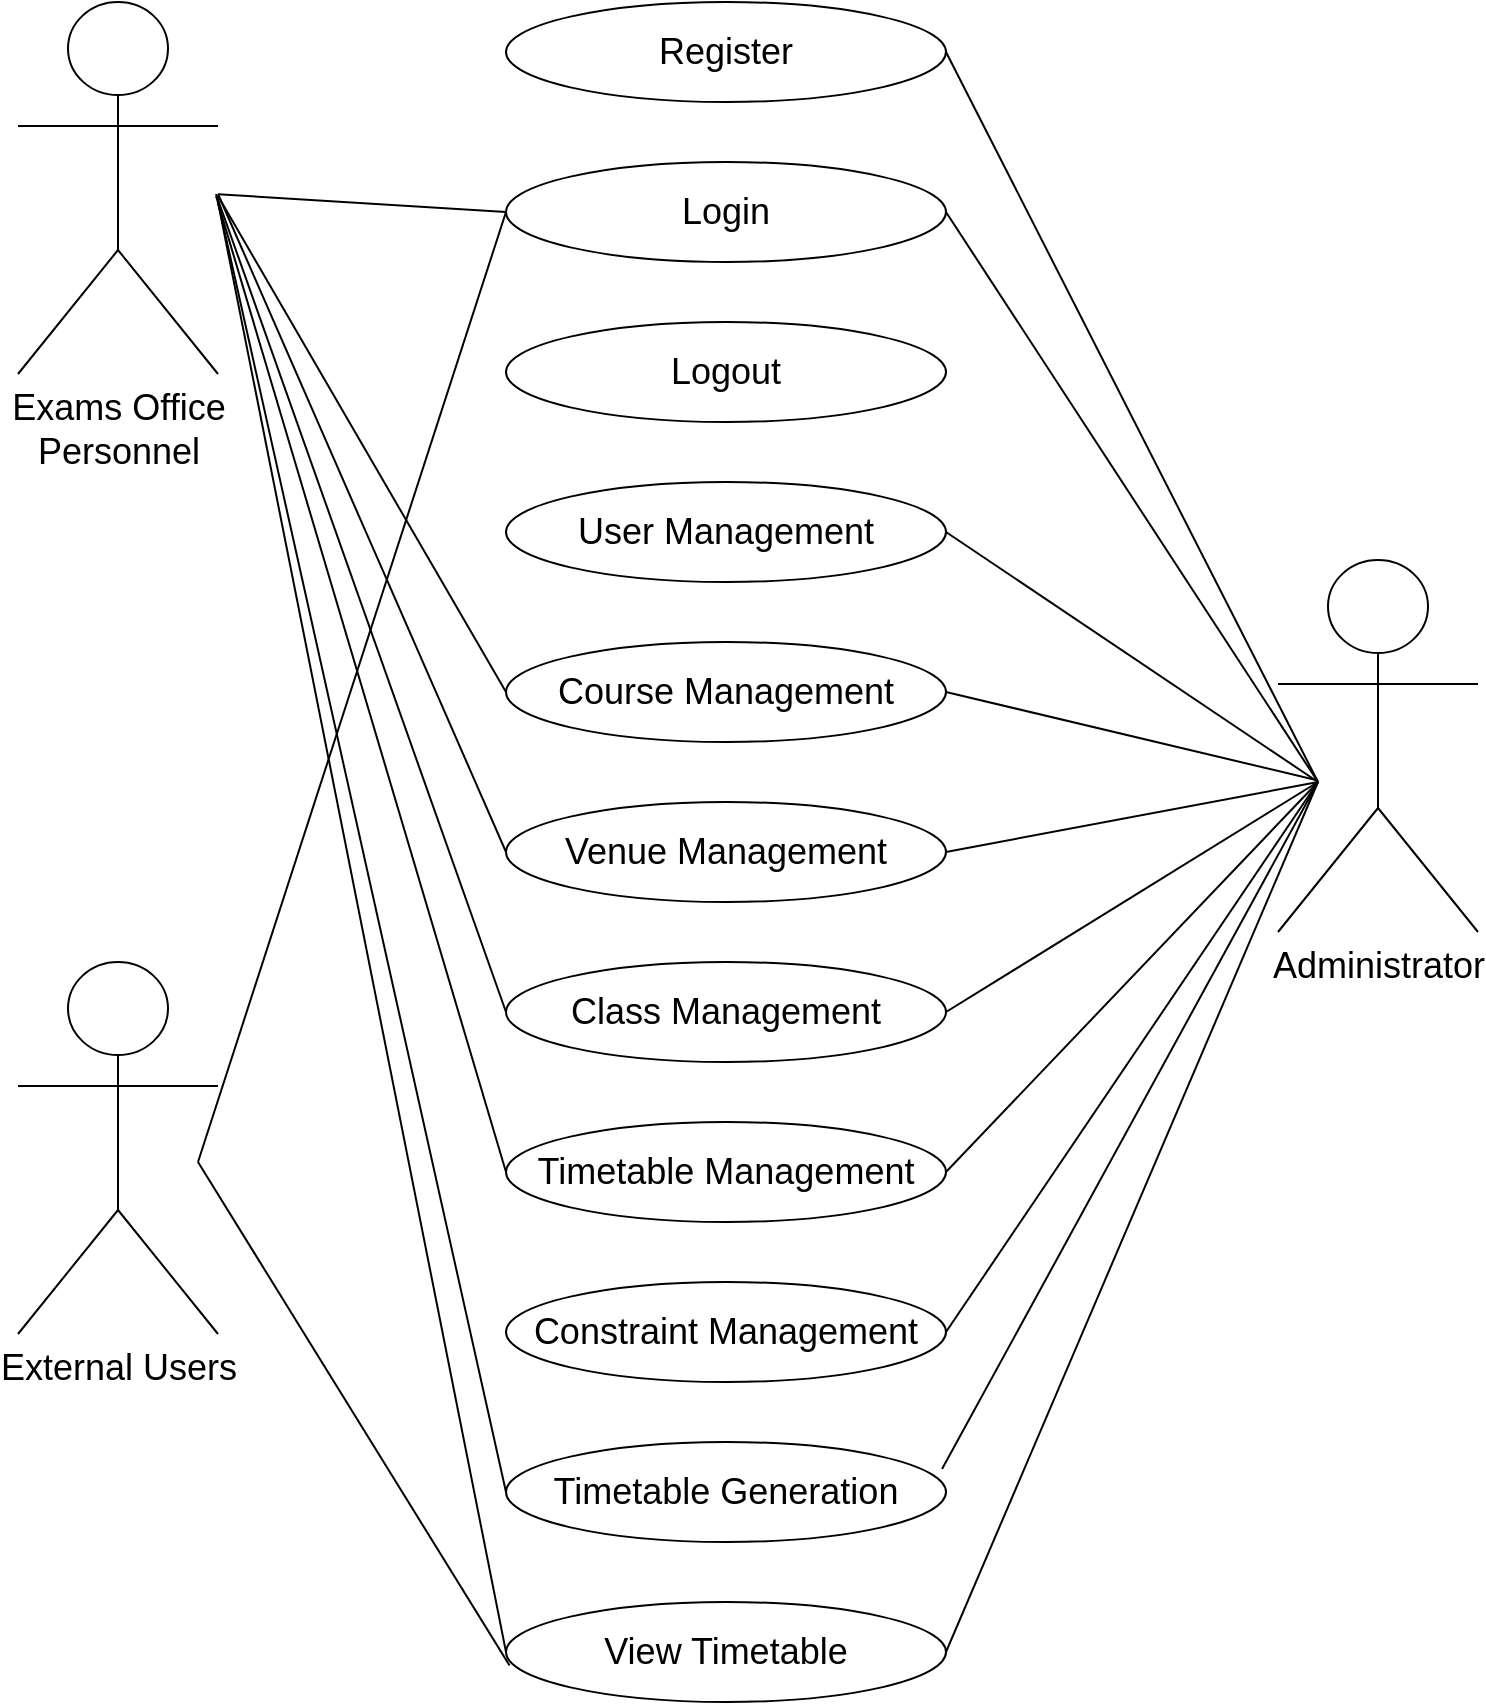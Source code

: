 <mxfile version="21.6.6" type="github">
  <diagram name="Page-1" id="E9iIBRsdrxfRbUK5m1c7">
    <mxGraphModel dx="1218" dy="1268" grid="1" gridSize="10" guides="1" tooltips="1" connect="1" arrows="1" fold="1" page="1" pageScale="1" pageWidth="827" pageHeight="1169" math="0" shadow="0">
      <root>
        <mxCell id="0" />
        <mxCell id="1" parent="0" />
        <mxCell id="TBI3wcle7dI8O5UQF6wG-1" value="&lt;font style=&quot;font-size: 18px;&quot;&gt;Register&lt;/font&gt;" style="ellipse;whiteSpace=wrap;html=1;" vertex="1" parent="1">
          <mxGeometry x="304" y="160" width="220" height="50" as="geometry" />
        </mxCell>
        <mxCell id="TBI3wcle7dI8O5UQF6wG-2" value="&lt;font style=&quot;font-size: 18px;&quot;&gt;Login&lt;/font&gt;" style="ellipse;whiteSpace=wrap;html=1;" vertex="1" parent="1">
          <mxGeometry x="304" y="240" width="220" height="50" as="geometry" />
        </mxCell>
        <mxCell id="TBI3wcle7dI8O5UQF6wG-3" value="&lt;font style=&quot;font-size: 18px;&quot;&gt;User Management&lt;/font&gt;" style="ellipse;whiteSpace=wrap;html=1;" vertex="1" parent="1">
          <mxGeometry x="304" y="400" width="220" height="50" as="geometry" />
        </mxCell>
        <mxCell id="TBI3wcle7dI8O5UQF6wG-4" value="&lt;font style=&quot;font-size: 18px;&quot;&gt;Logout&lt;/font&gt;" style="ellipse;whiteSpace=wrap;html=1;" vertex="1" parent="1">
          <mxGeometry x="304" y="320" width="220" height="50" as="geometry" />
        </mxCell>
        <mxCell id="TBI3wcle7dI8O5UQF6wG-5" value="&lt;font style=&quot;font-size: 18px;&quot;&gt;Timetable Management&lt;/font&gt;" style="ellipse;whiteSpace=wrap;html=1;" vertex="1" parent="1">
          <mxGeometry x="304" y="720" width="220" height="50" as="geometry" />
        </mxCell>
        <mxCell id="TBI3wcle7dI8O5UQF6wG-6" value="&lt;font style=&quot;font-size: 18px;&quot;&gt;Class Management&lt;/font&gt;" style="ellipse;whiteSpace=wrap;html=1;" vertex="1" parent="1">
          <mxGeometry x="304" y="640" width="220" height="50" as="geometry" />
        </mxCell>
        <mxCell id="TBI3wcle7dI8O5UQF6wG-7" value="&lt;font style=&quot;font-size: 18px;&quot;&gt;Venue Management&lt;/font&gt;" style="ellipse;whiteSpace=wrap;html=1;" vertex="1" parent="1">
          <mxGeometry x="304" y="560" width="220" height="50" as="geometry" />
        </mxCell>
        <mxCell id="TBI3wcle7dI8O5UQF6wG-8" value="&lt;font style=&quot;font-size: 18px;&quot;&gt;Course Management&lt;/font&gt;" style="ellipse;whiteSpace=wrap;html=1;" vertex="1" parent="1">
          <mxGeometry x="304" y="480" width="220" height="50" as="geometry" />
        </mxCell>
        <mxCell id="TBI3wcle7dI8O5UQF6wG-10" value="&lt;font style=&quot;font-size: 18px;&quot;&gt;View Timetable&lt;/font&gt;" style="ellipse;whiteSpace=wrap;html=1;" vertex="1" parent="1">
          <mxGeometry x="304" y="960" width="220" height="50" as="geometry" />
        </mxCell>
        <mxCell id="TBI3wcle7dI8O5UQF6wG-11" value="&lt;font style=&quot;font-size: 18px;&quot;&gt;Timetable Generation&lt;/font&gt;" style="ellipse;whiteSpace=wrap;html=1;" vertex="1" parent="1">
          <mxGeometry x="304" y="880" width="220" height="50" as="geometry" />
        </mxCell>
        <mxCell id="TBI3wcle7dI8O5UQF6wG-12" value="&lt;font style=&quot;font-size: 18px;&quot;&gt;Constraint Management&lt;/font&gt;" style="ellipse;whiteSpace=wrap;html=1;" vertex="1" parent="1">
          <mxGeometry x="304" y="800" width="220" height="50" as="geometry" />
        </mxCell>
        <mxCell id="TBI3wcle7dI8O5UQF6wG-13" value="&lt;font style=&quot;font-size: 18px;&quot;&gt;Administrator&lt;/font&gt;" style="shape=umlActor;verticalLabelPosition=bottom;verticalAlign=top;html=1;" vertex="1" parent="1">
          <mxGeometry x="690" y="439" width="100" height="186" as="geometry" />
        </mxCell>
        <mxCell id="TBI3wcle7dI8O5UQF6wG-14" value="&lt;font style=&quot;font-size: 18px;&quot;&gt;Exams Office&lt;br&gt;Personnel&lt;/font&gt;" style="shape=umlActor;verticalLabelPosition=bottom;verticalAlign=top;html=1;" vertex="1" parent="1">
          <mxGeometry x="60" y="160" width="100" height="186" as="geometry" />
        </mxCell>
        <mxCell id="TBI3wcle7dI8O5UQF6wG-17" value="&lt;font style=&quot;font-size: 18px;&quot;&gt;External Users&lt;/font&gt;" style="shape=umlActor;verticalLabelPosition=bottom;verticalAlign=top;html=1;" vertex="1" parent="1">
          <mxGeometry x="60" y="640" width="100" height="186" as="geometry" />
        </mxCell>
        <mxCell id="TBI3wcle7dI8O5UQF6wG-19" value="" style="endArrow=none;html=1;rounded=0;exitX=1;exitY=0.5;exitDx=0;exitDy=0;" edge="1" parent="1" source="TBI3wcle7dI8O5UQF6wG-2">
          <mxGeometry width="50" height="50" relative="1" as="geometry">
            <mxPoint x="660" y="600" as="sourcePoint" />
            <mxPoint x="710" y="550" as="targetPoint" />
          </mxGeometry>
        </mxCell>
        <mxCell id="TBI3wcle7dI8O5UQF6wG-23" value="" style="endArrow=none;html=1;rounded=0;exitX=1;exitY=0.5;exitDx=0;exitDy=0;" edge="1" parent="1" source="TBI3wcle7dI8O5UQF6wG-1">
          <mxGeometry width="50" height="50" relative="1" as="geometry">
            <mxPoint x="524" y="265" as="sourcePoint" />
            <mxPoint x="710" y="550" as="targetPoint" />
          </mxGeometry>
        </mxCell>
        <mxCell id="TBI3wcle7dI8O5UQF6wG-24" value="" style="endArrow=none;html=1;rounded=0;entryX=0;entryY=0.5;entryDx=0;entryDy=0;" edge="1" parent="1" source="TBI3wcle7dI8O5UQF6wG-14">
          <mxGeometry width="50" height="50" relative="1" as="geometry">
            <mxPoint x="170" y="280" as="sourcePoint" />
            <mxPoint x="304" y="265" as="targetPoint" />
          </mxGeometry>
        </mxCell>
        <mxCell id="TBI3wcle7dI8O5UQF6wG-25" value="" style="endArrow=none;html=1;rounded=0;exitX=1;exitY=0.5;exitDx=0;exitDy=0;" edge="1" parent="1" source="TBI3wcle7dI8O5UQF6wG-3">
          <mxGeometry width="50" height="50" relative="1" as="geometry">
            <mxPoint x="524" y="185" as="sourcePoint" />
            <mxPoint x="710" y="550" as="targetPoint" />
          </mxGeometry>
        </mxCell>
        <mxCell id="TBI3wcle7dI8O5UQF6wG-26" value="" style="endArrow=none;html=1;rounded=0;entryX=0;entryY=0.5;entryDx=0;entryDy=0;" edge="1" parent="1" target="TBI3wcle7dI8O5UQF6wG-8">
          <mxGeometry width="50" height="50" relative="1" as="geometry">
            <mxPoint x="160" y="257" as="sourcePoint" />
            <mxPoint x="302.0" y="505" as="targetPoint" />
          </mxGeometry>
        </mxCell>
        <mxCell id="TBI3wcle7dI8O5UQF6wG-27" value="" style="endArrow=none;html=1;rounded=0;entryX=0;entryY=0.5;entryDx=0;entryDy=0;" edge="1" parent="1" target="TBI3wcle7dI8O5UQF6wG-2">
          <mxGeometry width="50" height="50" relative="1" as="geometry">
            <mxPoint x="150" y="740" as="sourcePoint" />
            <mxPoint x="304" y="270" as="targetPoint" />
          </mxGeometry>
        </mxCell>
        <mxCell id="TBI3wcle7dI8O5UQF6wG-28" value="" style="endArrow=none;html=1;rounded=0;exitX=1;exitY=0.5;exitDx=0;exitDy=0;" edge="1" parent="1" source="TBI3wcle7dI8O5UQF6wG-8">
          <mxGeometry width="50" height="50" relative="1" as="geometry">
            <mxPoint x="659" y="599" as="sourcePoint" />
            <mxPoint x="709" y="549" as="targetPoint" />
          </mxGeometry>
        </mxCell>
        <mxCell id="TBI3wcle7dI8O5UQF6wG-29" value="" style="endArrow=none;html=1;rounded=0;exitX=1;exitY=0.5;exitDx=0;exitDy=0;" edge="1" parent="1" source="TBI3wcle7dI8O5UQF6wG-7">
          <mxGeometry width="50" height="50" relative="1" as="geometry">
            <mxPoint x="660" y="600" as="sourcePoint" />
            <mxPoint x="710" y="550" as="targetPoint" />
          </mxGeometry>
        </mxCell>
        <mxCell id="TBI3wcle7dI8O5UQF6wG-30" value="" style="endArrow=none;html=1;rounded=0;exitX=1;exitY=0.5;exitDx=0;exitDy=0;" edge="1" parent="1" source="TBI3wcle7dI8O5UQF6wG-6">
          <mxGeometry width="50" height="50" relative="1" as="geometry">
            <mxPoint x="524" y="595" as="sourcePoint" />
            <mxPoint x="710" y="550" as="targetPoint" />
          </mxGeometry>
        </mxCell>
        <mxCell id="TBI3wcle7dI8O5UQF6wG-31" value="" style="endArrow=none;html=1;rounded=0;exitX=1;exitY=0.5;exitDx=0;exitDy=0;" edge="1" parent="1" source="TBI3wcle7dI8O5UQF6wG-5">
          <mxGeometry width="50" height="50" relative="1" as="geometry">
            <mxPoint x="530" y="690" as="sourcePoint" />
            <mxPoint x="710" y="550" as="targetPoint" />
          </mxGeometry>
        </mxCell>
        <mxCell id="TBI3wcle7dI8O5UQF6wG-32" value="" style="endArrow=none;html=1;rounded=0;exitX=1;exitY=0.5;exitDx=0;exitDy=0;" edge="1" parent="1" source="TBI3wcle7dI8O5UQF6wG-12">
          <mxGeometry width="50" height="50" relative="1" as="geometry">
            <mxPoint x="550" y="755" as="sourcePoint" />
            <mxPoint x="710" y="550" as="targetPoint" />
          </mxGeometry>
        </mxCell>
        <mxCell id="TBI3wcle7dI8O5UQF6wG-33" value="" style="endArrow=none;html=1;rounded=0;exitX=0.991;exitY=0.271;exitDx=0;exitDy=0;exitPerimeter=0;" edge="1" parent="1" source="TBI3wcle7dI8O5UQF6wG-11">
          <mxGeometry width="50" height="50" relative="1" as="geometry">
            <mxPoint x="540" y="835" as="sourcePoint" />
            <mxPoint x="710" y="550" as="targetPoint" />
          </mxGeometry>
        </mxCell>
        <mxCell id="TBI3wcle7dI8O5UQF6wG-34" value="" style="endArrow=none;html=1;rounded=0;exitX=1;exitY=0.5;exitDx=0;exitDy=0;" edge="1" parent="1" source="TBI3wcle7dI8O5UQF6wG-10">
          <mxGeometry width="50" height="50" relative="1" as="geometry">
            <mxPoint x="549.98" y="930.45" as="sourcePoint" />
            <mxPoint x="710" y="550" as="targetPoint" />
          </mxGeometry>
        </mxCell>
        <mxCell id="TBI3wcle7dI8O5UQF6wG-37" value="" style="endArrow=none;html=1;rounded=0;entryX=0;entryY=0.5;entryDx=0;entryDy=0;" edge="1" parent="1" target="TBI3wcle7dI8O5UQF6wG-7">
          <mxGeometry width="50" height="50" relative="1" as="geometry">
            <mxPoint x="160" y="256" as="sourcePoint" />
            <mxPoint x="300" y="580" as="targetPoint" />
          </mxGeometry>
        </mxCell>
        <mxCell id="TBI3wcle7dI8O5UQF6wG-38" value="" style="endArrow=none;html=1;rounded=0;entryX=0;entryY=0.5;entryDx=0;entryDy=0;" edge="1" parent="1" target="TBI3wcle7dI8O5UQF6wG-6">
          <mxGeometry width="50" height="50" relative="1" as="geometry">
            <mxPoint x="159" y="256" as="sourcePoint" />
            <mxPoint x="209" y="206" as="targetPoint" />
          </mxGeometry>
        </mxCell>
        <mxCell id="TBI3wcle7dI8O5UQF6wG-39" value="" style="endArrow=none;html=1;rounded=0;entryX=0;entryY=0.5;entryDx=0;entryDy=0;" edge="1" parent="1" target="TBI3wcle7dI8O5UQF6wG-5">
          <mxGeometry width="50" height="50" relative="1" as="geometry">
            <mxPoint x="159" y="257" as="sourcePoint" />
            <mxPoint x="209" y="207" as="targetPoint" />
          </mxGeometry>
        </mxCell>
        <mxCell id="TBI3wcle7dI8O5UQF6wG-40" value="" style="endArrow=none;html=1;rounded=0;entryX=0;entryY=0.5;entryDx=0;entryDy=0;" edge="1" parent="1" target="TBI3wcle7dI8O5UQF6wG-11">
          <mxGeometry width="50" height="50" relative="1" as="geometry">
            <mxPoint x="160" y="260" as="sourcePoint" />
            <mxPoint x="210" y="210" as="targetPoint" />
          </mxGeometry>
        </mxCell>
        <mxCell id="TBI3wcle7dI8O5UQF6wG-41" value="" style="endArrow=none;html=1;rounded=0;entryX=0;entryY=0.5;entryDx=0;entryDy=0;" edge="1" parent="1" target="TBI3wcle7dI8O5UQF6wG-10">
          <mxGeometry width="50" height="50" relative="1" as="geometry">
            <mxPoint x="160" y="260" as="sourcePoint" />
            <mxPoint x="210" y="210" as="targetPoint" />
          </mxGeometry>
        </mxCell>
        <mxCell id="TBI3wcle7dI8O5UQF6wG-42" value="" style="endArrow=none;html=1;rounded=0;entryX=0.008;entryY=0.634;entryDx=0;entryDy=0;entryPerimeter=0;" edge="1" parent="1" target="TBI3wcle7dI8O5UQF6wG-10">
          <mxGeometry width="50" height="50" relative="1" as="geometry">
            <mxPoint x="150" y="740" as="sourcePoint" />
            <mxPoint x="200" y="690" as="targetPoint" />
          </mxGeometry>
        </mxCell>
      </root>
    </mxGraphModel>
  </diagram>
</mxfile>
